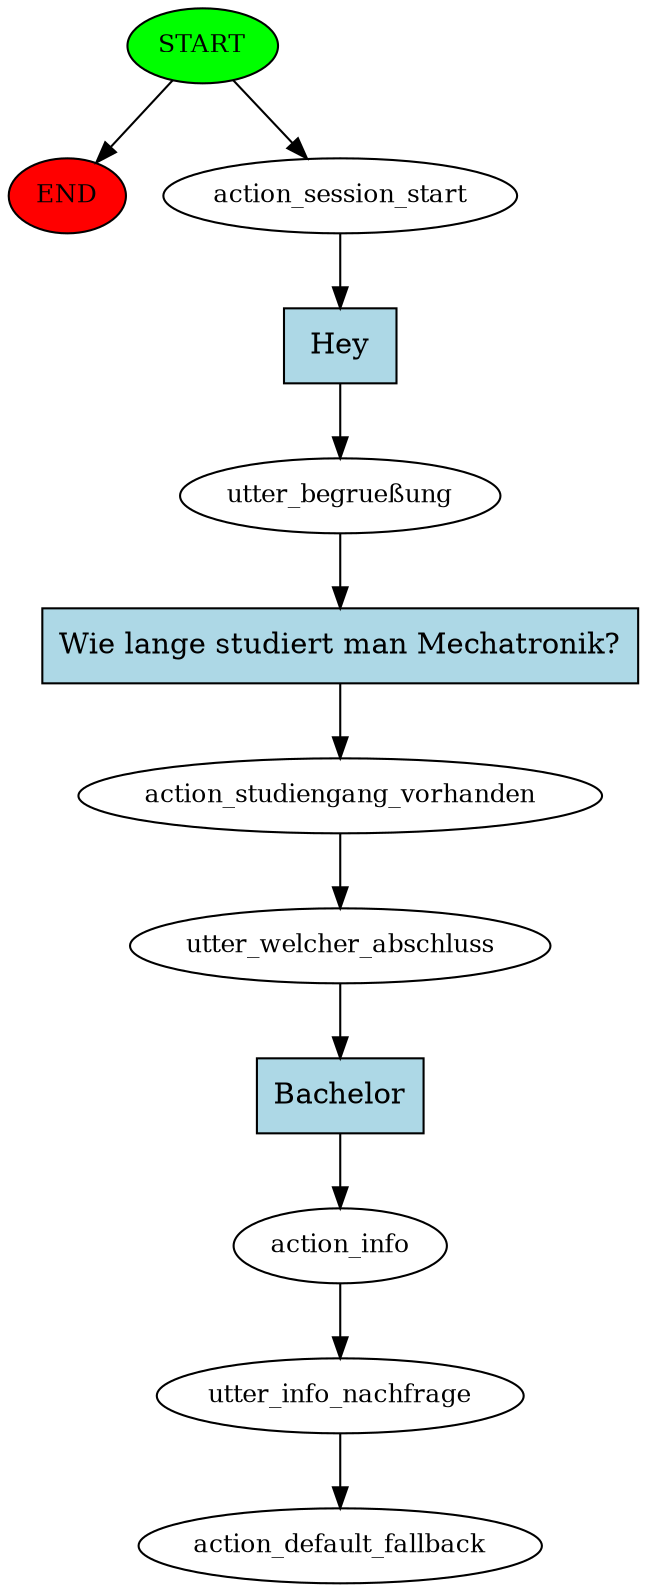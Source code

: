 digraph  {
0 [class="start active", fillcolor=green, fontsize=12, label=START, style=filled];
"-1" [class=end, fillcolor=red, fontsize=12, label=END, style=filled];
1 [class=active, fontsize=12, label=action_session_start];
2 [class=active, fontsize=12, label="utter_begrueßung"];
3 [class=active, fontsize=12, label=action_studiengang_vorhanden];
4 [class=active, fontsize=12, label=utter_welcher_abschluss];
5 [class=active, fontsize=12, label=action_info];
6 [class=active, fontsize=12, label=utter_info_nachfrage];
7 [class="dashed active", fontsize=12, label=action_default_fallback];
8 [class="intent active", fillcolor=lightblue, label=Hey, shape=rect, style=filled];
9 [class="intent active", fillcolor=lightblue, label="Wie lange studiert man Mechatronik?", shape=rect, style=filled];
10 [class="intent active", fillcolor=lightblue, label=Bachelor, shape=rect, style=filled];
0 -> "-1"  [class="", key=NONE, label=""];
0 -> 1  [class=active, key=NONE, label=""];
1 -> 8  [class=active, key=0];
2 -> 9  [class=active, key=0];
3 -> 4  [class=active, key=NONE, label=""];
4 -> 10  [class=active, key=0];
5 -> 6  [class=active, key=NONE, label=""];
6 -> 7  [class=active, key=NONE, label=""];
8 -> 2  [class=active, key=0];
9 -> 3  [class=active, key=0];
10 -> 5  [class=active, key=0];
}
